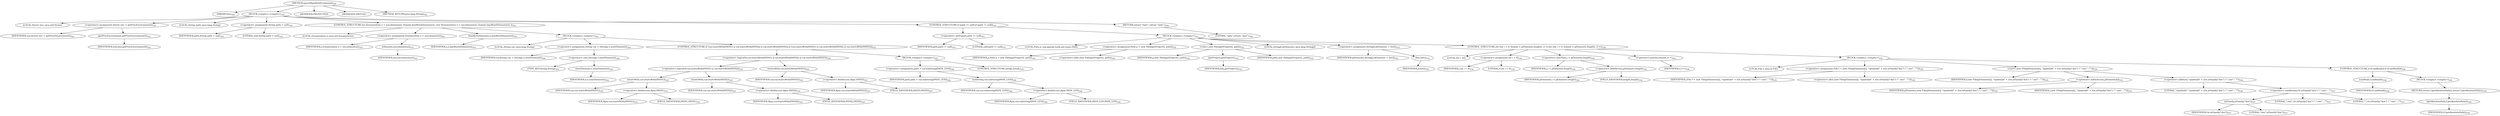 digraph "guessRpmBuildCommand" {  
"592" [label = <(METHOD,guessRpmBuildCommand)<SUB>320</SUB>> ]
"49" [label = <(PARAM,this)<SUB>320</SUB>> ]
"593" [label = <(BLOCK,&lt;empty&gt;,&lt;empty&gt;)<SUB>320</SUB>> ]
"594" [label = <(LOCAL,Vector env: java.util.Vector)> ]
"595" [label = <(&lt;operator&gt;.assignment,Vector env = getProcEnvironment())<SUB>321</SUB>> ]
"596" [label = <(IDENTIFIER,env,Vector env = getProcEnvironment())<SUB>321</SUB>> ]
"597" [label = <(getProcEnvironment,getProcEnvironment())<SUB>321</SUB>> ]
"598" [label = <(IDENTIFIER,Execute,getProcEnvironment())<SUB>321</SUB>> ]
"599" [label = <(LOCAL,String path: java.lang.String)> ]
"600" [label = <(&lt;operator&gt;.assignment,String path = null)<SUB>322</SUB>> ]
"601" [label = <(IDENTIFIER,path,String path = null)<SUB>322</SUB>> ]
"602" [label = <(LITERAL,null,String path = null)<SUB>322</SUB>> ]
"603" [label = <(CONTROL_STRUCTURE,for (Enumeration e = env.elements(); Some(e.hasMoreElements()); ),for (Enumeration e = env.elements(); Some(e.hasMoreElements()); ))<SUB>323</SUB>> ]
"604" [label = <(LOCAL,Enumeration e: java.util.Enumeration)> ]
"605" [label = <(&lt;operator&gt;.assignment,Enumeration e = env.elements())<SUB>323</SUB>> ]
"606" [label = <(IDENTIFIER,e,Enumeration e = env.elements())<SUB>323</SUB>> ]
"607" [label = <(elements,env.elements())<SUB>323</SUB>> ]
"608" [label = <(IDENTIFIER,env,env.elements())<SUB>323</SUB>> ]
"609" [label = <(hasMoreElements,e.hasMoreElements())<SUB>323</SUB>> ]
"610" [label = <(IDENTIFIER,e,e.hasMoreElements())<SUB>323</SUB>> ]
"611" [label = <(BLOCK,&lt;empty&gt;,&lt;empty&gt;)<SUB>323</SUB>> ]
"612" [label = <(LOCAL,String var: java.lang.String)> ]
"613" [label = <(&lt;operator&gt;.assignment,String var = (String) e.nextElement())<SUB>324</SUB>> ]
"614" [label = <(IDENTIFIER,var,String var = (String) e.nextElement())<SUB>324</SUB>> ]
"615" [label = <(&lt;operator&gt;.cast,(String) e.nextElement())<SUB>324</SUB>> ]
"616" [label = <(TYPE_REF,String,String)<SUB>324</SUB>> ]
"617" [label = <(nextElement,e.nextElement())<SUB>324</SUB>> ]
"618" [label = <(IDENTIFIER,e,e.nextElement())<SUB>324</SUB>> ]
"619" [label = <(CONTROL_STRUCTURE,if (var.startsWith(PATH1) || var.startsWith(PATH2) || var.startsWith(PATH3)),if (var.startsWith(PATH1) || var.startsWith(PATH2) || var.startsWith(PATH3)))<SUB>325</SUB>> ]
"620" [label = <(&lt;operator&gt;.logicalOr,var.startsWith(PATH1) || var.startsWith(PATH2) || var.startsWith(PATH3))<SUB>325</SUB>> ]
"621" [label = <(&lt;operator&gt;.logicalOr,var.startsWith(PATH1) || var.startsWith(PATH2))<SUB>325</SUB>> ]
"622" [label = <(startsWith,var.startsWith(PATH1))<SUB>325</SUB>> ]
"623" [label = <(IDENTIFIER,var,var.startsWith(PATH1))<SUB>325</SUB>> ]
"624" [label = <(&lt;operator&gt;.fieldAccess,Rpm.PATH1)<SUB>325</SUB>> ]
"625" [label = <(IDENTIFIER,Rpm,var.startsWith(PATH1))<SUB>325</SUB>> ]
"626" [label = <(FIELD_IDENTIFIER,PATH1,PATH1)<SUB>325</SUB>> ]
"627" [label = <(startsWith,var.startsWith(PATH2))<SUB>325</SUB>> ]
"628" [label = <(IDENTIFIER,var,var.startsWith(PATH2))<SUB>325</SUB>> ]
"629" [label = <(&lt;operator&gt;.fieldAccess,Rpm.PATH2)<SUB>325</SUB>> ]
"630" [label = <(IDENTIFIER,Rpm,var.startsWith(PATH2))<SUB>325</SUB>> ]
"631" [label = <(FIELD_IDENTIFIER,PATH2,PATH2)<SUB>325</SUB>> ]
"632" [label = <(startsWith,var.startsWith(PATH3))<SUB>325</SUB>> ]
"633" [label = <(IDENTIFIER,var,var.startsWith(PATH3))<SUB>325</SUB>> ]
"634" [label = <(&lt;operator&gt;.fieldAccess,Rpm.PATH3)<SUB>325</SUB>> ]
"635" [label = <(IDENTIFIER,Rpm,var.startsWith(PATH3))<SUB>325</SUB>> ]
"636" [label = <(FIELD_IDENTIFIER,PATH3,PATH3)<SUB>325</SUB>> ]
"637" [label = <(BLOCK,&lt;empty&gt;,&lt;empty&gt;)<SUB>325</SUB>> ]
"638" [label = <(&lt;operator&gt;.assignment,path = var.substring(PATH_LEN))<SUB>326</SUB>> ]
"639" [label = <(IDENTIFIER,path,path = var.substring(PATH_LEN))<SUB>326</SUB>> ]
"640" [label = <(substring,var.substring(PATH_LEN))<SUB>326</SUB>> ]
"641" [label = <(IDENTIFIER,var,var.substring(PATH_LEN))<SUB>326</SUB>> ]
"642" [label = <(&lt;operator&gt;.fieldAccess,Rpm.PATH_LEN)<SUB>326</SUB>> ]
"643" [label = <(IDENTIFIER,Rpm,var.substring(PATH_LEN))<SUB>326</SUB>> ]
"644" [label = <(FIELD_IDENTIFIER,PATH_LEN,PATH_LEN)<SUB>326</SUB>> ]
"645" [label = <(CONTROL_STRUCTURE,break;,break;)<SUB>327</SUB>> ]
"646" [label = <(CONTROL_STRUCTURE,if (path != null),if (path != null))<SUB>331</SUB>> ]
"647" [label = <(&lt;operator&gt;.notEquals,path != null)<SUB>331</SUB>> ]
"648" [label = <(IDENTIFIER,path,path != null)<SUB>331</SUB>> ]
"649" [label = <(LITERAL,null,path != null)<SUB>331</SUB>> ]
"650" [label = <(BLOCK,&lt;empty&gt;,&lt;empty&gt;)<SUB>331</SUB>> ]
"51" [label = <(LOCAL,Path p: org.apache.tools.ant.types.Path)> ]
"651" [label = <(&lt;operator&gt;.assignment,Path p = new Path(getProject(), path))<SUB>332</SUB>> ]
"652" [label = <(IDENTIFIER,p,Path p = new Path(getProject(), path))<SUB>332</SUB>> ]
"653" [label = <(&lt;operator&gt;.alloc,new Path(getProject(), path))<SUB>332</SUB>> ]
"654" [label = <(&lt;init&gt;,new Path(getProject(), path))<SUB>332</SUB>> ]
"50" [label = <(IDENTIFIER,p,new Path(getProject(), path))<SUB>332</SUB>> ]
"655" [label = <(getProject,getProject())<SUB>332</SUB>> ]
"48" [label = <(IDENTIFIER,this,getProject())<SUB>332</SUB>> ]
"656" [label = <(IDENTIFIER,path,new Path(getProject(), path))<SUB>332</SUB>> ]
"657" [label = <(LOCAL,String[] pElements: java.lang.String[])> ]
"658" [label = <(&lt;operator&gt;.assignment,String[] pElements = list())<SUB>333</SUB>> ]
"659" [label = <(IDENTIFIER,pElements,String[] pElements = list())<SUB>333</SUB>> ]
"660" [label = <(list,list())<SUB>333</SUB>> ]
"661" [label = <(IDENTIFIER,p,list())<SUB>333</SUB>> ]
"662" [label = <(CONTROL_STRUCTURE,for (int i = 0; Some(i &lt; pElements.length); i++),for (int i = 0; Some(i &lt; pElements.length); i++))<SUB>334</SUB>> ]
"663" [label = <(LOCAL,int i: int)> ]
"664" [label = <(&lt;operator&gt;.assignment,int i = 0)<SUB>334</SUB>> ]
"665" [label = <(IDENTIFIER,i,int i = 0)<SUB>334</SUB>> ]
"666" [label = <(LITERAL,0,int i = 0)<SUB>334</SUB>> ]
"667" [label = <(&lt;operator&gt;.lessThan,i &lt; pElements.length)<SUB>334</SUB>> ]
"668" [label = <(IDENTIFIER,i,i &lt; pElements.length)<SUB>334</SUB>> ]
"669" [label = <(&lt;operator&gt;.fieldAccess,pElements.length)<SUB>334</SUB>> ]
"670" [label = <(IDENTIFIER,pElements,i &lt; pElements.length)<SUB>334</SUB>> ]
"671" [label = <(FIELD_IDENTIFIER,length,length)<SUB>334</SUB>> ]
"672" [label = <(&lt;operator&gt;.postIncrement,i++)<SUB>334</SUB>> ]
"673" [label = <(IDENTIFIER,i,i++)<SUB>334</SUB>> ]
"674" [label = <(BLOCK,&lt;empty&gt;,&lt;empty&gt;)<SUB>334</SUB>> ]
"53" [label = <(LOCAL,File f: java.io.File)> ]
"675" [label = <(&lt;operator&gt;.assignment,File f = new File(pElements[i], &quot;rpmbuild&quot; + (Os.isFamily(&quot;dos&quot;) ? &quot;.exe&quot; : &quot;&quot;)))<SUB>335</SUB>> ]
"676" [label = <(IDENTIFIER,f,File f = new File(pElements[i], &quot;rpmbuild&quot; + (Os.isFamily(&quot;dos&quot;) ? &quot;.exe&quot; : &quot;&quot;)))<SUB>335</SUB>> ]
"677" [label = <(&lt;operator&gt;.alloc,new File(pElements[i], &quot;rpmbuild&quot; + (Os.isFamily(&quot;dos&quot;) ? &quot;.exe&quot; : &quot;&quot;)))<SUB>335</SUB>> ]
"678" [label = <(&lt;init&gt;,new File(pElements[i], &quot;rpmbuild&quot; + (Os.isFamily(&quot;dos&quot;) ? &quot;.exe&quot; : &quot;&quot;)))<SUB>335</SUB>> ]
"52" [label = <(IDENTIFIER,f,new File(pElements[i], &quot;rpmbuild&quot; + (Os.isFamily(&quot;dos&quot;) ? &quot;.exe&quot; : &quot;&quot;)))<SUB>335</SUB>> ]
"679" [label = <(&lt;operator&gt;.indexAccess,pElements[i])<SUB>335</SUB>> ]
"680" [label = <(IDENTIFIER,pElements,new File(pElements[i], &quot;rpmbuild&quot; + (Os.isFamily(&quot;dos&quot;) ? &quot;.exe&quot; : &quot;&quot;)))<SUB>335</SUB>> ]
"681" [label = <(IDENTIFIER,i,new File(pElements[i], &quot;rpmbuild&quot; + (Os.isFamily(&quot;dos&quot;) ? &quot;.exe&quot; : &quot;&quot;)))<SUB>335</SUB>> ]
"682" [label = <(&lt;operator&gt;.addition,&quot;rpmbuild&quot; + (Os.isFamily(&quot;dos&quot;) ? &quot;.exe&quot; : &quot;&quot;))<SUB>336</SUB>> ]
"683" [label = <(LITERAL,&quot;rpmbuild&quot;,&quot;rpmbuild&quot; + (Os.isFamily(&quot;dos&quot;) ? &quot;.exe&quot; : &quot;&quot;))<SUB>336</SUB>> ]
"684" [label = <(&lt;operator&gt;.conditional,Os.isFamily(&quot;dos&quot;) ? &quot;.exe&quot; : &quot;&quot;)<SUB>337</SUB>> ]
"685" [label = <(isFamily,isFamily(&quot;dos&quot;))<SUB>337</SUB>> ]
"686" [label = <(IDENTIFIER,Os,isFamily(&quot;dos&quot;))<SUB>337</SUB>> ]
"687" [label = <(LITERAL,&quot;dos&quot;,isFamily(&quot;dos&quot;))<SUB>337</SUB>> ]
"688" [label = <(LITERAL,&quot;.exe&quot;,Os.isFamily(&quot;dos&quot;) ? &quot;.exe&quot; : &quot;&quot;)<SUB>337</SUB>> ]
"689" [label = <(LITERAL,&quot;&quot;,Os.isFamily(&quot;dos&quot;) ? &quot;.exe&quot; : &quot;&quot;)<SUB>337</SUB>> ]
"690" [label = <(CONTROL_STRUCTURE,if (f.canRead()),if (f.canRead()))<SUB>338</SUB>> ]
"691" [label = <(canRead,f.canRead())<SUB>338</SUB>> ]
"692" [label = <(IDENTIFIER,f,f.canRead())<SUB>338</SUB>> ]
"693" [label = <(BLOCK,&lt;empty&gt;,&lt;empty&gt;)<SUB>338</SUB>> ]
"694" [label = <(RETURN,return f.getAbsolutePath();,return f.getAbsolutePath();)<SUB>339</SUB>> ]
"695" [label = <(getAbsolutePath,f.getAbsolutePath())<SUB>339</SUB>> ]
"696" [label = <(IDENTIFIER,f,f.getAbsolutePath())<SUB>339</SUB>> ]
"697" [label = <(RETURN,return &quot;rpm&quot;;,return &quot;rpm&quot;;)<SUB>344</SUB>> ]
"698" [label = <(LITERAL,&quot;rpm&quot;,return &quot;rpm&quot;;)<SUB>344</SUB>> ]
"699" [label = <(MODIFIER,PROTECTED)> ]
"700" [label = <(MODIFIER,VIRTUAL)> ]
"701" [label = <(METHOD_RETURN,java.lang.String)<SUB>320</SUB>> ]
  "592" -> "49" 
  "592" -> "593" 
  "592" -> "699" 
  "592" -> "700" 
  "592" -> "701" 
  "593" -> "594" 
  "593" -> "595" 
  "593" -> "599" 
  "593" -> "600" 
  "593" -> "603" 
  "593" -> "646" 
  "593" -> "697" 
  "595" -> "596" 
  "595" -> "597" 
  "597" -> "598" 
  "600" -> "601" 
  "600" -> "602" 
  "603" -> "604" 
  "603" -> "605" 
  "603" -> "609" 
  "603" -> "611" 
  "605" -> "606" 
  "605" -> "607" 
  "607" -> "608" 
  "609" -> "610" 
  "611" -> "612" 
  "611" -> "613" 
  "611" -> "619" 
  "613" -> "614" 
  "613" -> "615" 
  "615" -> "616" 
  "615" -> "617" 
  "617" -> "618" 
  "619" -> "620" 
  "619" -> "637" 
  "620" -> "621" 
  "620" -> "632" 
  "621" -> "622" 
  "621" -> "627" 
  "622" -> "623" 
  "622" -> "624" 
  "624" -> "625" 
  "624" -> "626" 
  "627" -> "628" 
  "627" -> "629" 
  "629" -> "630" 
  "629" -> "631" 
  "632" -> "633" 
  "632" -> "634" 
  "634" -> "635" 
  "634" -> "636" 
  "637" -> "638" 
  "637" -> "645" 
  "638" -> "639" 
  "638" -> "640" 
  "640" -> "641" 
  "640" -> "642" 
  "642" -> "643" 
  "642" -> "644" 
  "646" -> "647" 
  "646" -> "650" 
  "647" -> "648" 
  "647" -> "649" 
  "650" -> "51" 
  "650" -> "651" 
  "650" -> "654" 
  "650" -> "657" 
  "650" -> "658" 
  "650" -> "662" 
  "651" -> "652" 
  "651" -> "653" 
  "654" -> "50" 
  "654" -> "655" 
  "654" -> "656" 
  "655" -> "48" 
  "658" -> "659" 
  "658" -> "660" 
  "660" -> "661" 
  "662" -> "663" 
  "662" -> "664" 
  "662" -> "667" 
  "662" -> "672" 
  "662" -> "674" 
  "664" -> "665" 
  "664" -> "666" 
  "667" -> "668" 
  "667" -> "669" 
  "669" -> "670" 
  "669" -> "671" 
  "672" -> "673" 
  "674" -> "53" 
  "674" -> "675" 
  "674" -> "678" 
  "674" -> "690" 
  "675" -> "676" 
  "675" -> "677" 
  "678" -> "52" 
  "678" -> "679" 
  "678" -> "682" 
  "679" -> "680" 
  "679" -> "681" 
  "682" -> "683" 
  "682" -> "684" 
  "684" -> "685" 
  "684" -> "688" 
  "684" -> "689" 
  "685" -> "686" 
  "685" -> "687" 
  "690" -> "691" 
  "690" -> "693" 
  "691" -> "692" 
  "693" -> "694" 
  "694" -> "695" 
  "695" -> "696" 
  "697" -> "698" 
}
